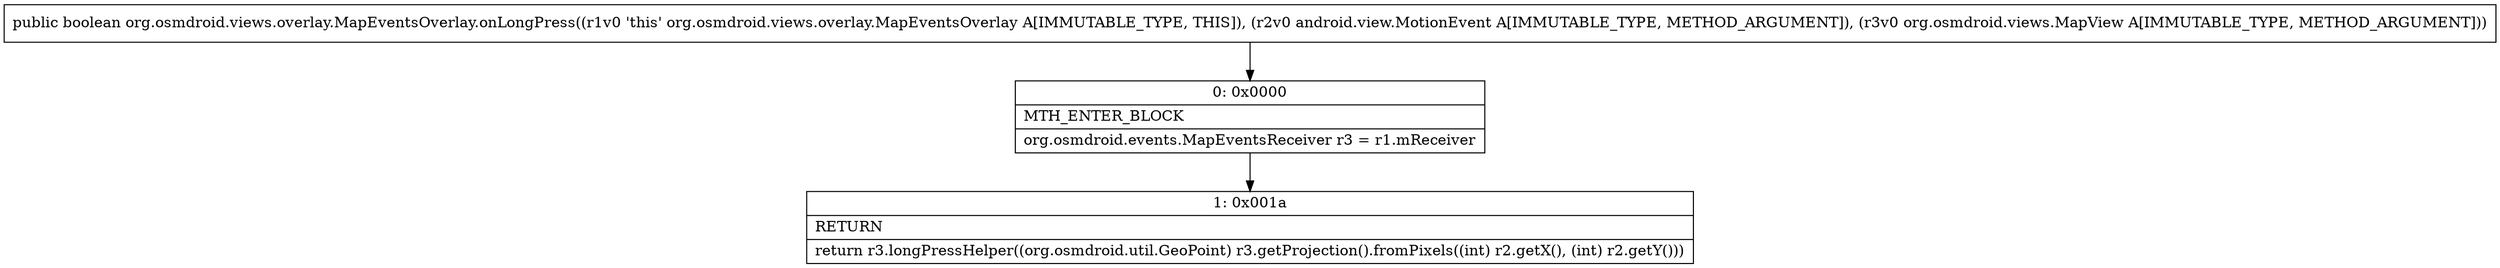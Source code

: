 digraph "CFG fororg.osmdroid.views.overlay.MapEventsOverlay.onLongPress(Landroid\/view\/MotionEvent;Lorg\/osmdroid\/views\/MapView;)Z" {
Node_0 [shape=record,label="{0\:\ 0x0000|MTH_ENTER_BLOCK\l|org.osmdroid.events.MapEventsReceiver r3 = r1.mReceiver\l}"];
Node_1 [shape=record,label="{1\:\ 0x001a|RETURN\l|return r3.longPressHelper((org.osmdroid.util.GeoPoint) r3.getProjection().fromPixels((int) r2.getX(), (int) r2.getY()))\l}"];
MethodNode[shape=record,label="{public boolean org.osmdroid.views.overlay.MapEventsOverlay.onLongPress((r1v0 'this' org.osmdroid.views.overlay.MapEventsOverlay A[IMMUTABLE_TYPE, THIS]), (r2v0 android.view.MotionEvent A[IMMUTABLE_TYPE, METHOD_ARGUMENT]), (r3v0 org.osmdroid.views.MapView A[IMMUTABLE_TYPE, METHOD_ARGUMENT])) }"];
MethodNode -> Node_0;
Node_0 -> Node_1;
}

